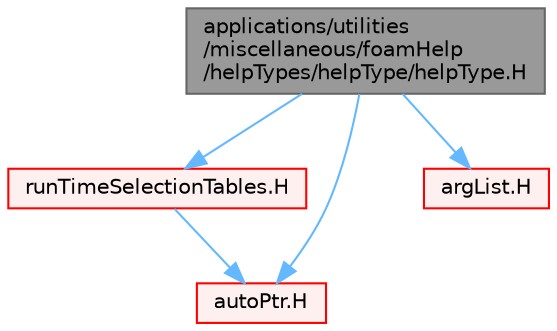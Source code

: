 digraph "applications/utilities/miscellaneous/foamHelp/helpTypes/helpType/helpType.H"
{
 // LATEX_PDF_SIZE
  bgcolor="transparent";
  edge [fontname=Helvetica,fontsize=10,labelfontname=Helvetica,labelfontsize=10];
  node [fontname=Helvetica,fontsize=10,shape=box,height=0.2,width=0.4];
  Node1 [id="Node000001",label="applications/utilities\l/miscellaneous/foamHelp\l/helpTypes/helpType/helpType.H",height=0.2,width=0.4,color="gray40", fillcolor="grey60", style="filled", fontcolor="black",tooltip=" "];
  Node1 -> Node2 [id="edge1_Node000001_Node000002",color="steelblue1",style="solid",tooltip=" "];
  Node2 [id="Node000002",label="runTimeSelectionTables.H",height=0.2,width=0.4,color="red", fillcolor="#FFF0F0", style="filled",URL="$runTimeSelectionTables_8H.html",tooltip="Macros to ease declaration of run-time selection tables."];
  Node2 -> Node81 [id="edge2_Node000002_Node000081",color="steelblue1",style="solid",tooltip=" "];
  Node81 [id="Node000081",label="autoPtr.H",height=0.2,width=0.4,color="red", fillcolor="#FFF0F0", style="filled",URL="$autoPtr_8H.html",tooltip=" "];
  Node1 -> Node81 [id="edge3_Node000001_Node000081",color="steelblue1",style="solid",tooltip=" "];
  Node1 -> Node94 [id="edge4_Node000001_Node000094",color="steelblue1",style="solid",tooltip=" "];
  Node94 [id="Node000094",label="argList.H",height=0.2,width=0.4,color="red", fillcolor="#FFF0F0", style="filled",URL="$argList_8H.html",tooltip=" "];
}
